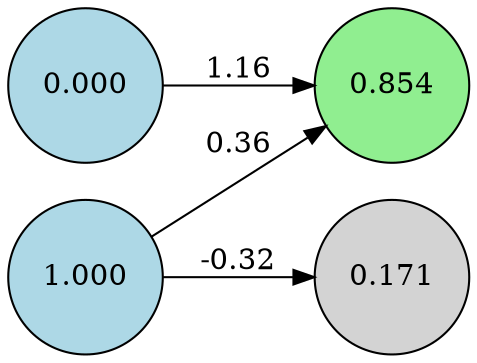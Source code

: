 digraph neat {
  rankdir=LR;
  node [shape=circle];
  node0 [label="0.000", style=filled, fillcolor=lightblue];
  node1 [label="1.000", style=filled, fillcolor=lightblue];
  node118 [label="0.854", style=filled, fillcolor=lightgreen];
  node169 [label="0.171", style=filled, fillcolor=lightgray];
  node1 -> node118 [label="0.36"];
  node1 -> node169 [label="-0.32"];
  node0 -> node118 [label="1.16"];
}
